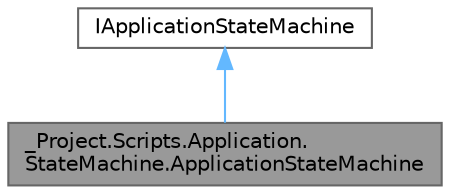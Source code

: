 digraph "_Project.Scripts.Application.StateMachine.ApplicationStateMachine"
{
 // LATEX_PDF_SIZE
  bgcolor="transparent";
  edge [fontname=Helvetica,fontsize=10,labelfontname=Helvetica,labelfontsize=10];
  node [fontname=Helvetica,fontsize=10,shape=box,height=0.2,width=0.4];
  Node1 [id="Node000001",label="_Project.Scripts.Application.\lStateMachine.ApplicationStateMachine",height=0.2,width=0.4,color="gray40", fillcolor="grey60", style="filled", fontcolor="black",tooltip="Машина состояний, отвечающая за переключение между состояниями приложения"];
  Node2 -> Node1 [id="edge1_Node000001_Node000002",dir="back",color="steelblue1",style="solid",tooltip=" "];
  Node2 [id="Node000002",label="IApplicationStateMachine",height=0.2,width=0.4,color="gray40", fillcolor="white", style="filled",URL="$interface___project_1_1_scripts_1_1_application_1_1_state_machine_1_1_interfaces_1_1_i_application_state_machine.html",tooltip="Интерфейс, описывающий машину состояний приложения"];
}
